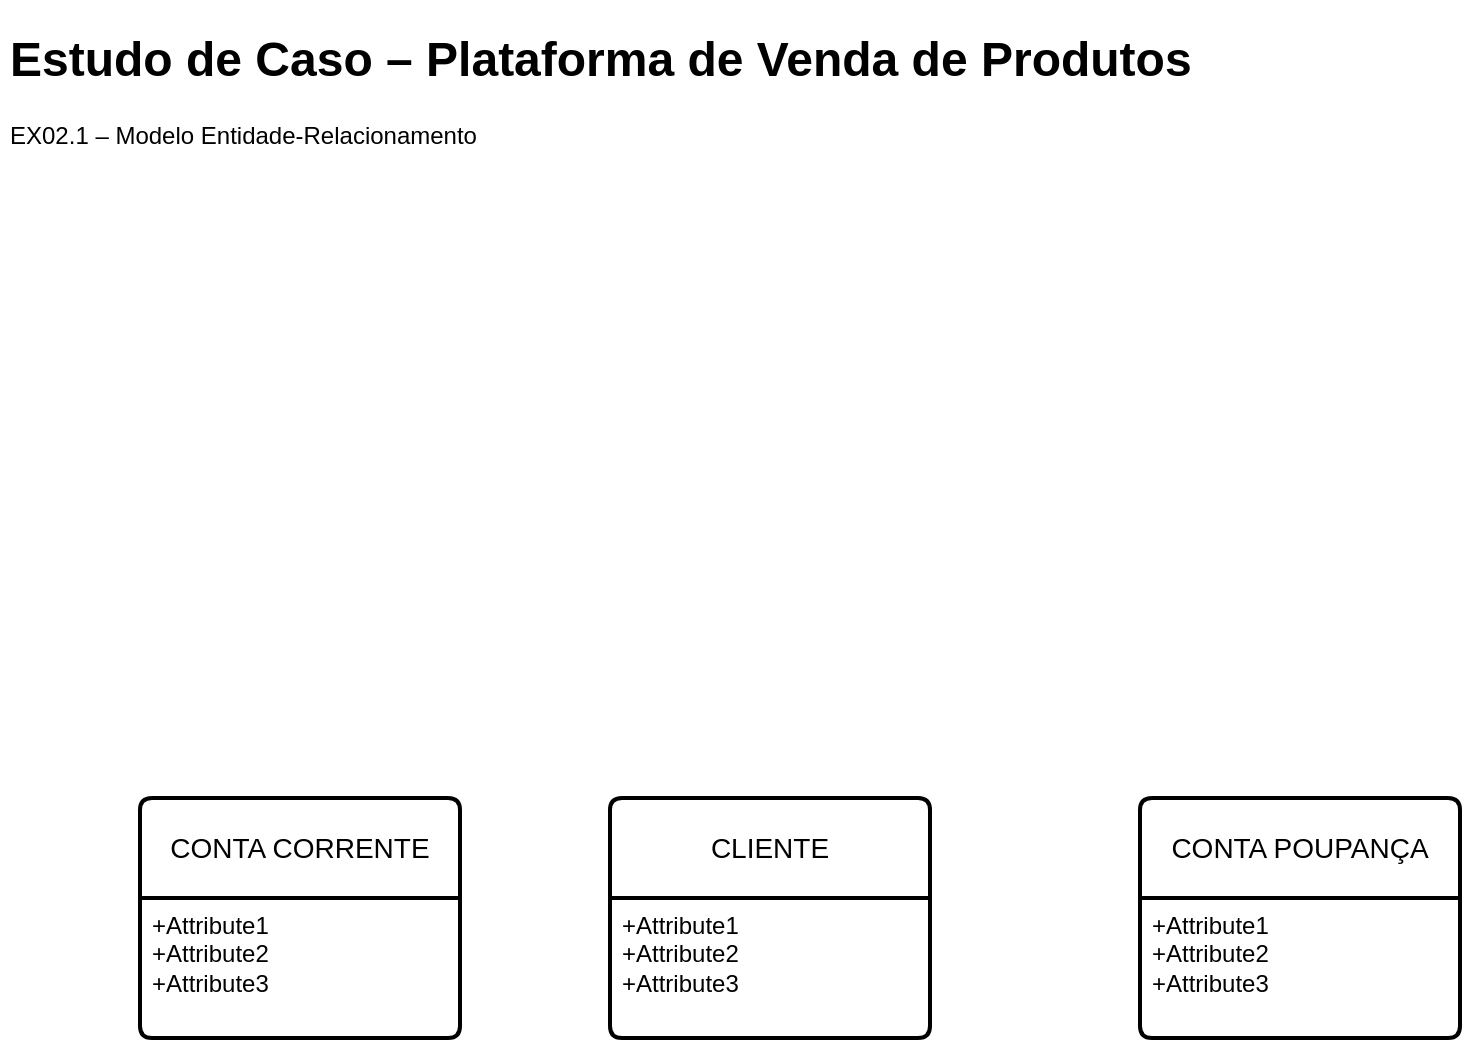 <mxfile version="21.0.6" type="github">
  <diagram id="R2lEEEUBdFMjLlhIrx00" name="Page-1">
    <mxGraphModel dx="1434" dy="802" grid="1" gridSize="10" guides="1" tooltips="1" connect="1" arrows="1" fold="1" page="1" pageScale="1" pageWidth="850" pageHeight="1100" math="0" shadow="0" extFonts="Permanent Marker^https://fonts.googleapis.com/css?family=Permanent+Marker">
      <root>
        <mxCell id="0" />
        <mxCell id="1" parent="0" />
        <mxCell id="QyBIE7QfDqZF5XDCJJQe-1" value="&lt;h1&gt;Estudo de Caso – Plataforma de Venda de Produtos&lt;/h1&gt;&lt;p&gt;EX02.1 – Modelo Entidade-Relacionamento&lt;/p&gt;" style="text;html=1;strokeColor=none;fillColor=none;spacing=5;spacingTop=-20;whiteSpace=wrap;overflow=hidden;rounded=0;" vertex="1" parent="1">
          <mxGeometry x="40" y="41" width="610" height="79" as="geometry" />
        </mxCell>
        <mxCell id="QyBIE7QfDqZF5XDCJJQe-29" value="CLIENTE" style="swimlane;childLayout=stackLayout;horizontal=1;startSize=50;horizontalStack=0;rounded=1;fontSize=14;fontStyle=0;strokeWidth=2;resizeParent=0;resizeLast=1;shadow=0;dashed=0;align=center;arcSize=4;whiteSpace=wrap;html=1;" vertex="1" parent="1">
          <mxGeometry x="345" y="430" width="160" height="120" as="geometry" />
        </mxCell>
        <mxCell id="QyBIE7QfDqZF5XDCJJQe-30" value="+Attribute1&#xa;+Attribute2&#xa;+Attribute3" style="align=left;strokeColor=none;fillColor=none;spacingLeft=4;fontSize=12;verticalAlign=top;resizable=0;rotatable=0;part=1;html=1;" vertex="1" parent="QyBIE7QfDqZF5XDCJJQe-29">
          <mxGeometry y="50" width="160" height="70" as="geometry" />
        </mxCell>
        <mxCell id="QyBIE7QfDqZF5XDCJJQe-31" value="CONTA CORRENTE" style="swimlane;childLayout=stackLayout;horizontal=1;startSize=50;horizontalStack=0;rounded=1;fontSize=14;fontStyle=0;strokeWidth=2;resizeParent=0;resizeLast=1;shadow=0;dashed=0;align=center;arcSize=4;whiteSpace=wrap;html=1;" vertex="1" parent="1">
          <mxGeometry x="110" y="430" width="160" height="120" as="geometry" />
        </mxCell>
        <mxCell id="QyBIE7QfDqZF5XDCJJQe-32" value="+Attribute1&#xa;+Attribute2&#xa;+Attribute3" style="align=left;strokeColor=none;fillColor=none;spacingLeft=4;fontSize=12;verticalAlign=top;resizable=0;rotatable=0;part=1;html=1;" vertex="1" parent="QyBIE7QfDqZF5XDCJJQe-31">
          <mxGeometry y="50" width="160" height="70" as="geometry" />
        </mxCell>
        <mxCell id="QyBIE7QfDqZF5XDCJJQe-36" value="CONTA POUPANÇA" style="swimlane;childLayout=stackLayout;horizontal=1;startSize=50;horizontalStack=0;rounded=1;fontSize=14;fontStyle=0;strokeWidth=2;resizeParent=0;resizeLast=1;shadow=0;dashed=0;align=center;arcSize=4;whiteSpace=wrap;html=1;" vertex="1" parent="1">
          <mxGeometry x="610" y="430" width="160" height="120" as="geometry" />
        </mxCell>
        <mxCell id="QyBIE7QfDqZF5XDCJJQe-37" value="+Attribute1&#xa;+Attribute2&#xa;+Attribute3" style="align=left;strokeColor=none;fillColor=none;spacingLeft=4;fontSize=12;verticalAlign=top;resizable=0;rotatable=0;part=1;html=1;" vertex="1" parent="QyBIE7QfDqZF5XDCJJQe-36">
          <mxGeometry y="50" width="160" height="70" as="geometry" />
        </mxCell>
      </root>
    </mxGraphModel>
  </diagram>
</mxfile>
